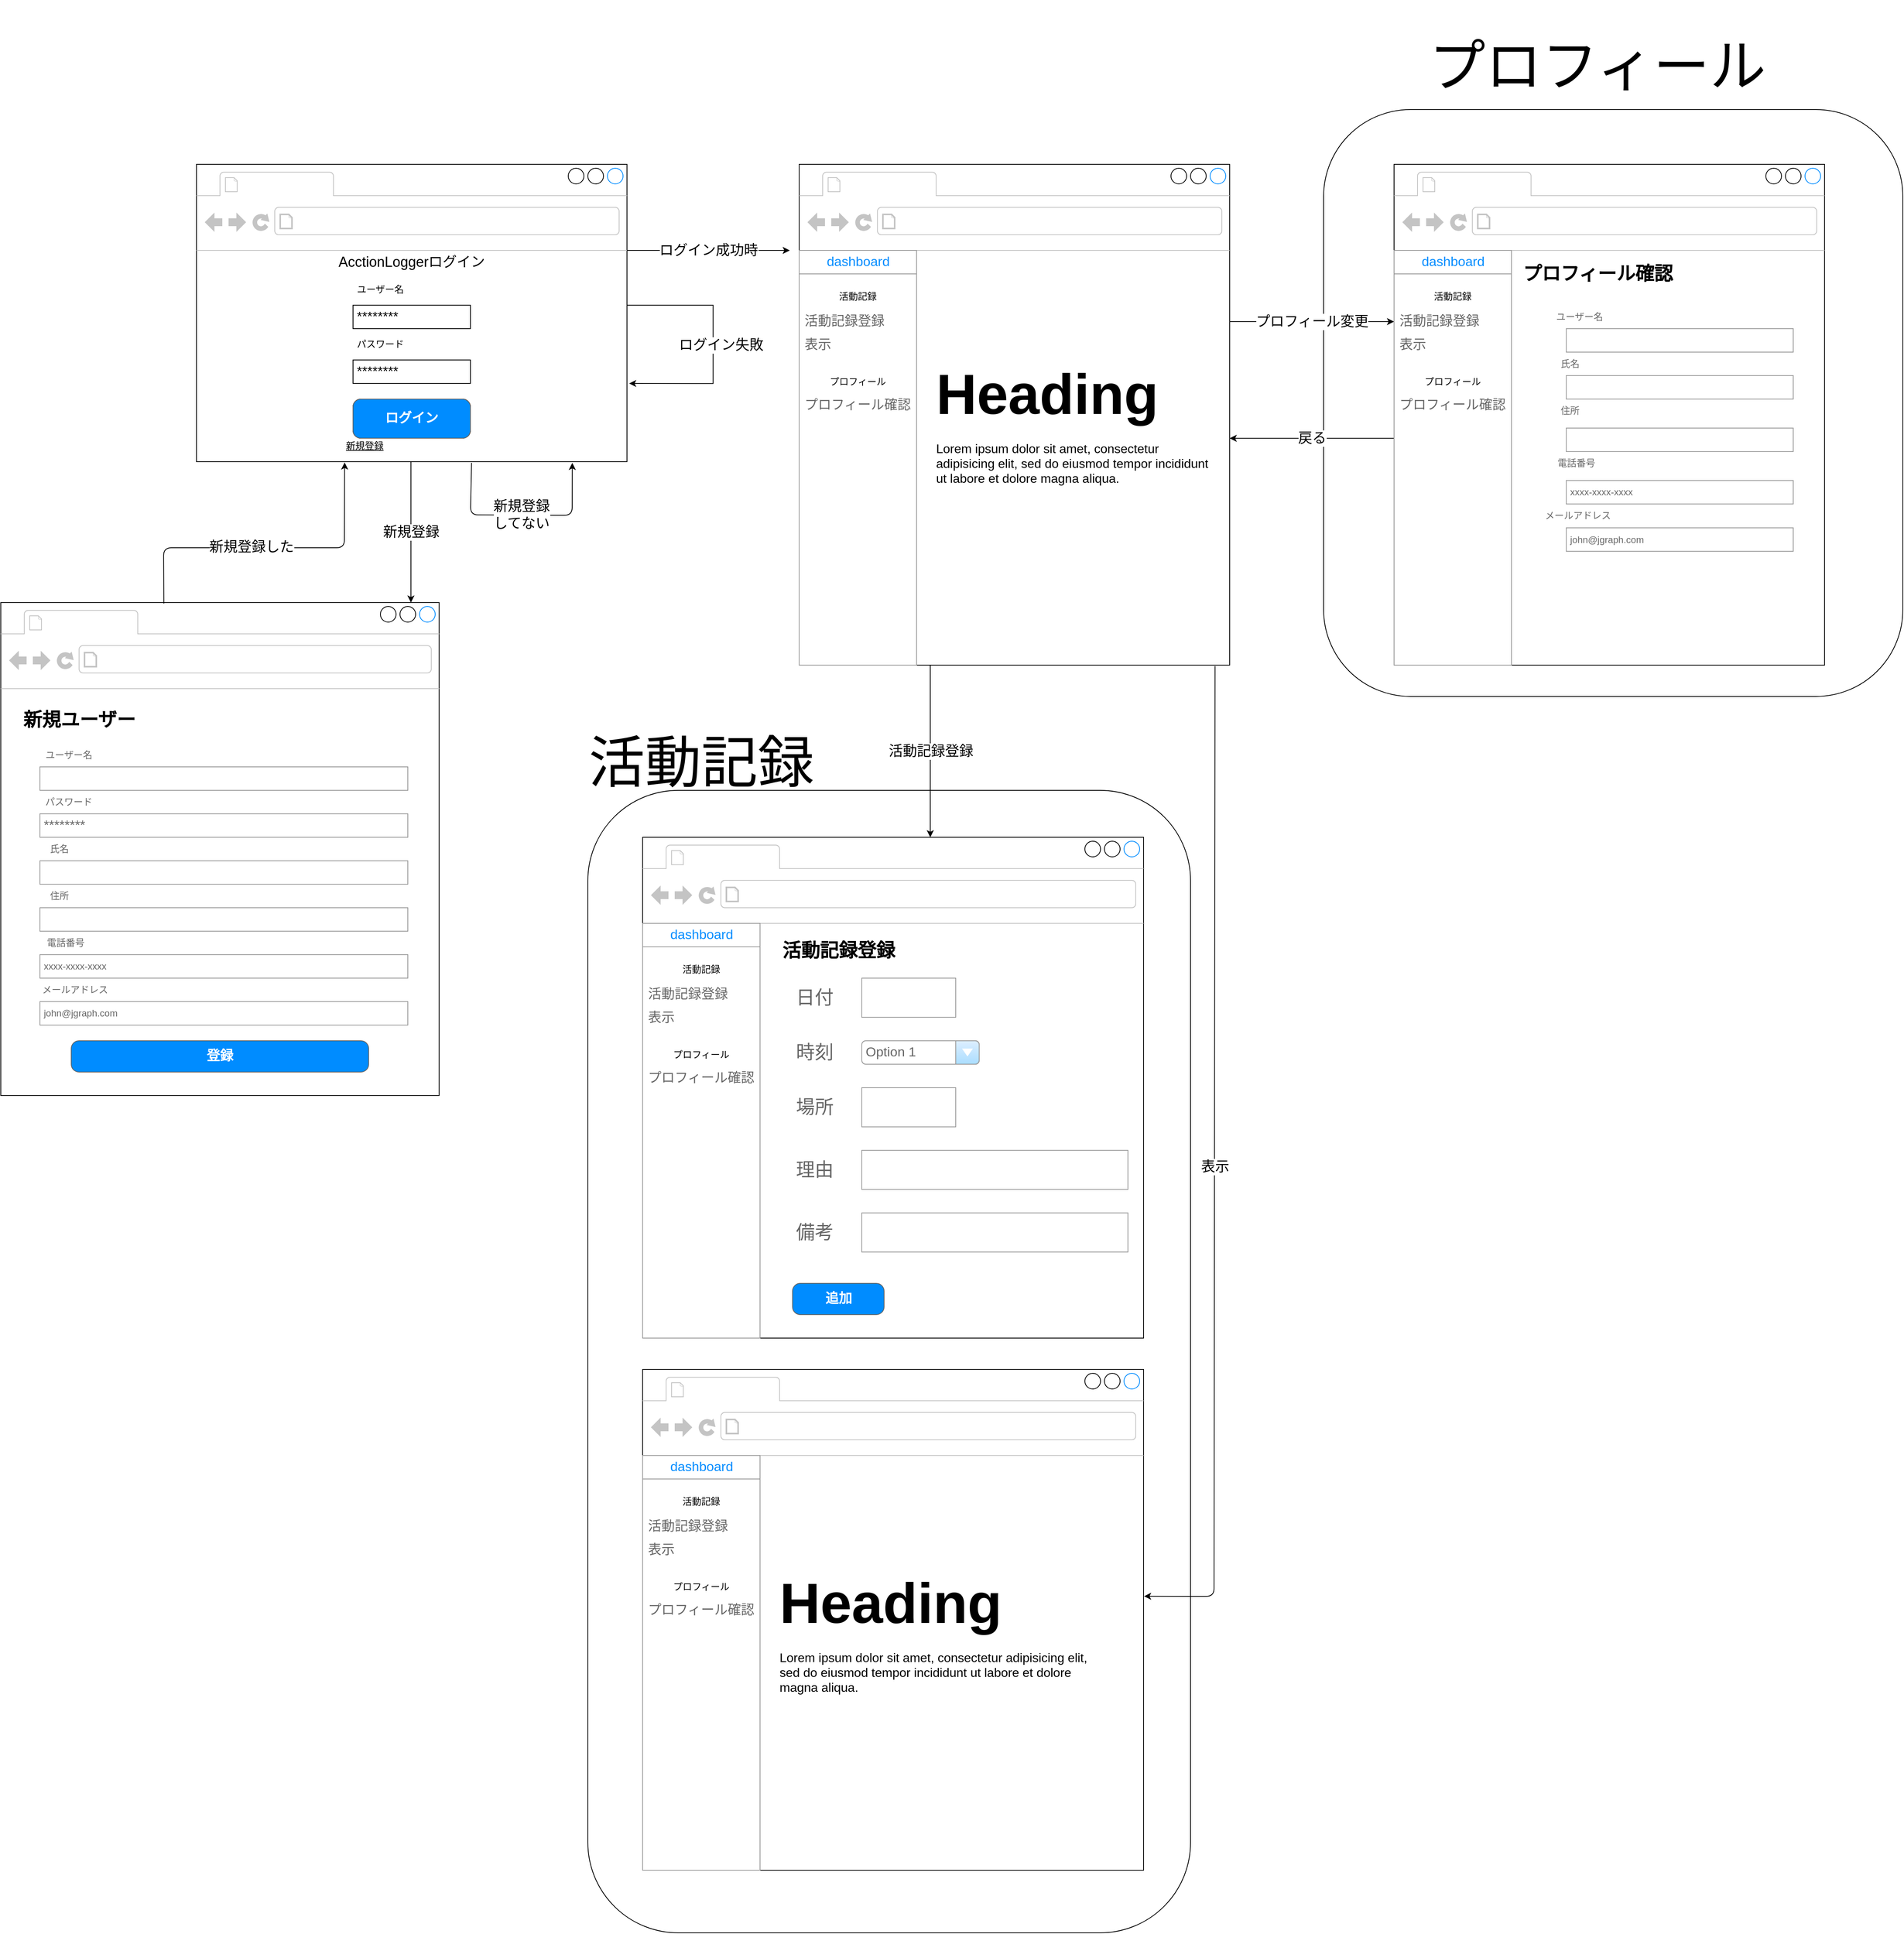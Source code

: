 <mxfile version="13.6.9" type="device"><diagram id="x3eK1OMOvbli5JIZGKi_" name="Page-1"><mxGraphModel dx="2674" dy="813" grid="1" gridSize="10" guides="1" tooltips="1" connect="1" arrows="1" fold="1" page="1" pageScale="1" pageWidth="827" pageHeight="1169" math="0" shadow="0"><root><mxCell id="0"/><mxCell id="1" parent="0"/><mxCell id="Q-TW7YHME8xBzZavbyVe-86" value="" style="rounded=1;whiteSpace=wrap;html=1;" parent="1" vertex="1"><mxGeometry x="510" y="1330" width="770" height="1460" as="geometry"/></mxCell><mxCell id="Q-TW7YHME8xBzZavbyVe-59" value="" style="rounded=1;whiteSpace=wrap;html=1;" parent="1" vertex="1"><mxGeometry x="1450" y="460" width="740" height="750" as="geometry"/></mxCell><mxCell id="ncfWxVMO03hE1Sule1yI-151" value="" style="strokeWidth=1;shadow=0;dashed=0;align=center;html=1;shape=mxgraph.mockup.containers.browserWindow;rSize=0;strokeColor2=#008cff;strokeColor3=#c4c4c4;mainText=,;recursiveResize=0;" parent="1" vertex="1"><mxGeometry x="780" y="530" width="550" height="640" as="geometry"/></mxCell><mxCell id="ncfWxVMO03hE1Sule1yI-46" style="edgeStyle=orthogonalEdgeStyle;rounded=0;orthogonalLoop=1;jettySize=auto;html=1;entryX=1.005;entryY=0.737;entryDx=0;entryDy=0;entryPerimeter=0;" parent="1" source="ncfWxVMO03hE1Sule1yI-26" target="ncfWxVMO03hE1Sule1yI-26" edge="1"><mxGeometry relative="1" as="geometry"><mxPoint x="580" y="810" as="targetPoint"/><Array as="points"><mxPoint x="670" y="710"/><mxPoint x="670" y="810"/></Array></mxGeometry></mxCell><mxCell id="ncfWxVMO03hE1Sule1yI-52" value="&lt;font style=&quot;font-size: 18px&quot;&gt;ログイン失敗&lt;/font&gt;" style="edgeLabel;html=1;align=center;verticalAlign=middle;resizable=0;points=[];" parent="ncfWxVMO03hE1Sule1yI-46" vertex="1" connectable="0"><mxGeometry x="-0.115" relative="1" as="geometry"><mxPoint x="10" y="20" as="offset"/></mxGeometry></mxCell><mxCell id="ncfWxVMO03hE1Sule1yI-26" value="" style="strokeWidth=1;shadow=0;dashed=0;align=center;html=1;shape=mxgraph.mockup.containers.browserWindow;rSize=0;strokeColor2=#008cff;strokeColor3=#c4c4c4;mainText=,;recursiveResize=0;" parent="1" vertex="1"><mxGeometry x="10" y="530" width="550" height="380" as="geometry"/></mxCell><mxCell id="ncfWxVMO03hE1Sule1yI-27" value="ログイン" style="strokeWidth=1;shadow=0;dashed=0;align=center;html=1;shape=mxgraph.mockup.buttons.button;mainText=;buttonStyle=round;fontSize=17;fontStyle=1;whiteSpace=wrap;" parent="ncfWxVMO03hE1Sule1yI-26" vertex="1"><mxGeometry x="200" y="300" width="150" height="50" as="geometry"/></mxCell><mxCell id="ncfWxVMO03hE1Sule1yI-28" value="********" style="strokeWidth=1;shadow=0;dashed=0;align=center;html=1;shape=mxgraph.mockup.forms.pwField;mainText=;align=left;fontSize=17;spacingLeft=3;" parent="ncfWxVMO03hE1Sule1yI-26" vertex="1"><mxGeometry x="200" y="250" width="150" height="30" as="geometry"/></mxCell><mxCell id="ncfWxVMO03hE1Sule1yI-29" value="********" style="strokeWidth=1;shadow=0;dashed=0;align=center;html=1;shape=mxgraph.mockup.forms.pwField;mainText=;align=left;fontSize=17;spacingLeft=3;" parent="ncfWxVMO03hE1Sule1yI-26" vertex="1"><mxGeometry x="200" y="180" width="150" height="30" as="geometry"/></mxCell><mxCell id="ncfWxVMO03hE1Sule1yI-30" value="ユーザー名" style="text;html=1;strokeColor=none;fillColor=none;align=center;verticalAlign=middle;whiteSpace=wrap;rounded=0;" parent="ncfWxVMO03hE1Sule1yI-26" vertex="1"><mxGeometry x="185" y="140" width="100" height="40" as="geometry"/></mxCell><mxCell id="ncfWxVMO03hE1Sule1yI-31" value="パスワード" style="text;html=1;strokeColor=none;fillColor=none;align=center;verticalAlign=middle;whiteSpace=wrap;rounded=0;" parent="ncfWxVMO03hE1Sule1yI-26" vertex="1"><mxGeometry x="190" y="220" width="90" height="20" as="geometry"/></mxCell><mxCell id="ncfWxVMO03hE1Sule1yI-32" value="&lt;span style=&quot;font-size: 18px&quot;&gt;AcctionLoggerログイン&lt;br&gt;&lt;/span&gt;" style="text;html=1;strokeColor=none;fillColor=none;align=center;verticalAlign=middle;whiteSpace=wrap;rounded=0;" parent="ncfWxVMO03hE1Sule1yI-26" vertex="1"><mxGeometry x="180" y="90" width="190" height="70" as="geometry"/></mxCell><UserObject label="新規登録" link="https://www.draw.io" id="ncfWxVMO03hE1Sule1yI-33"><mxCell style="text;html=1;strokeColor=none;fillColor=none;whiteSpace=wrap;align=center;verticalAlign=middle;fontStyle=4;" parent="ncfWxVMO03hE1Sule1yI-26" vertex="1"><mxGeometry x="185" y="340" width="60" height="40" as="geometry"/></mxCell></UserObject><mxCell id="ncfWxVMO03hE1Sule1yI-159" value="ログイン" style="strokeWidth=1;shadow=0;dashed=0;align=center;html=1;shape=mxgraph.mockup.buttons.button;strokeColor=#666666;fontColor=#ffffff;mainText=;buttonStyle=round;fontSize=17;fontStyle=1;fillColor=#008cff;whiteSpace=wrap;rounded=0;sketch=0;" parent="ncfWxVMO03hE1Sule1yI-26" vertex="1"><mxGeometry x="200" y="300" width="150" height="50" as="geometry"/></mxCell><mxCell id="ncfWxVMO03hE1Sule1yI-57" value="" style="endArrow=classic;html=1;" parent="1" edge="1"><mxGeometry relative="1" as="geometry"><mxPoint x="284" y="910" as="sourcePoint"/><mxPoint x="284" y="1090" as="targetPoint"/></mxGeometry></mxCell><mxCell id="ncfWxVMO03hE1Sule1yI-58" value="&lt;font style=&quot;font-size: 18px&quot;&gt;新規登録&lt;/font&gt;" style="edgeLabel;resizable=0;html=1;align=center;verticalAlign=middle;" parent="ncfWxVMO03hE1Sule1yI-57" connectable="0" vertex="1"><mxGeometry relative="1" as="geometry"/></mxCell><mxCell id="ncfWxVMO03hE1Sule1yI-59" value="&lt;span style=&quot;color: rgba(0 , 0 , 0 , 0) ; font-family: monospace ; font-size: 0px&quot;&gt;%3CmxGraphModel%3E%3Croot%3E%3CmxCell%20id%3D%220%22%2F%3E%3CmxCell%20id%3D%221%22%20parent%3D%220%22%2F%3E%3CmxCell%20id%3D%222%22%20value%3D%22%22%20style%3D%22strokeWidth%3D1%3Bshadow%3D0%3Bdashed%3D0%3Balign%3Dcenter%3Bhtml%3D1%3Bshape%3Dmxgraph.mockup.forms.rrect%3BfillColor%3D%23ffffff%3BrSize%3D0%3BfontColor%3D%23666666%3Balign%3Dleft%3BspacingLeft%3D3%3BstrokeColor%3D%23999999%3Brounded%3D0%3Bsketch%3D0%3B%22%20vertex%3D%221%22%20parent%3D%221%22%3E%3CmxGeometry%20x%3D%2270%22%20y%3D%221460%22%20width%3D%22470%22%20height%3D%2230%22%20as%3D%22geometry%22%2F%3E%3C%2FmxCell%3E%3C%2Froot%3E%3C%2FmxGraphModel%3E&lt;/span&gt;&lt;span style=&quot;color: rgba(0 , 0 , 0 , 0) ; font-family: monospace ; font-size: 0px&quot;&gt;%3CmxGraphModel%3E%3Croot%3E%3CmxCell%20id%3D%220%22%2F%3E%3CmxCell%20id%3D%221%22%20parent%3D%220%22%2F%3E%3CmxCell%20id%3D%222%22%20value%3D%22%22%20style%3D%22strokeWidth%3D1%3Bshadow%3D0%3Bdashed%3D0%3Balign%3Dcenter%3Bhtml%3D1%3Bshape%3Dmxgraph.mockup.forms.rrect%3BfillColor%3D%23ffffff%3BrSize%3D0%3BfontColor%3D%23666666%3Balign%3Dleft%3BspacingLeft%3D3%3BstrokeColor%3D%23999999%3Brounded%3D0%3Bsketch%3D0%3B%22%20vertex%3D%221%22%20parent%3D%221%22%3E%3CmxGeometry%20x%3D%2270%22%20y%3D%221460%22%20width%3D%22470%22%20height%3D%2230%22%20as%3D%22geometry%22%2F%3E%3C%2FmxCell%3E%3C%2Froot%3E%3C%2FmxGraphModel%3E&lt;/span&gt;" style="strokeWidth=1;shadow=0;dashed=0;align=center;html=1;shape=mxgraph.mockup.containers.browserWindow;rSize=0;strokeColor2=#008cff;strokeColor3=#c4c4c4;mainText=,;recursiveResize=0;" parent="1" vertex="1"><mxGeometry x="-240" y="1090" width="560" height="630" as="geometry"/></mxCell><mxCell id="ncfWxVMO03hE1Sule1yI-112" value="新規ユーザー" style="text;strokeColor=none;fillColor=none;html=1;fontSize=24;fontStyle=1;verticalAlign=middle;align=center;rounded=0;sketch=0;" parent="1" vertex="1"><mxGeometry x="-190" y="1220" width="100" height="40" as="geometry"/></mxCell><mxCell id="ncfWxVMO03hE1Sule1yI-113" value="氏名" style="strokeWidth=1;shadow=0;dashed=0;align=center;html=1;shape=mxgraph.mockup.forms.anchor;align=right;spacingRight=2;fontColor=#666666;rounded=0;sketch=0;" parent="1" vertex="1"><mxGeometry x="-230" y="1390" width="80" height="30" as="geometry"/></mxCell><mxCell id="ncfWxVMO03hE1Sule1yI-114" value="" style="strokeWidth=1;shadow=0;dashed=0;align=center;html=1;shape=mxgraph.mockup.forms.rrect;fillColor=#ffffff;rSize=0;fontColor=#666666;align=left;spacingLeft=3;strokeColor=#999999;rounded=0;sketch=0;" parent="1" vertex="1"><mxGeometry x="-190" y="1300" width="470" height="30" as="geometry"/></mxCell><mxCell id="ncfWxVMO03hE1Sule1yI-124" value="john@jgraph.com" style="strokeWidth=1;shadow=0;dashed=0;align=center;html=1;shape=mxgraph.mockup.forms.rrect;fillColor=#ffffff;rSize=0;fontColor=#666666;align=left;spacingLeft=3;strokeColor=#999999;rounded=0;sketch=0;" parent="1" vertex="1"><mxGeometry x="-190" y="1600" width="470" height="30" as="geometry"/></mxCell><mxCell id="ncfWxVMO03hE1Sule1yI-127" value="パスワード" style="strokeWidth=1;shadow=0;dashed=0;align=center;html=1;shape=mxgraph.mockup.forms.anchor;align=right;spacingRight=2;fontColor=#666666;rounded=0;sketch=0;" parent="1" vertex="1"><mxGeometry x="-200" y="1330" width="80" height="30" as="geometry"/></mxCell><mxCell id="ncfWxVMO03hE1Sule1yI-129" value="********" style="strokeWidth=1;shadow=0;dashed=0;align=center;html=1;shape=mxgraph.mockup.forms.pwField;strokeColor=#999999;mainText=;align=left;fontColor=#666666;fontSize=17;spacingLeft=3;rounded=0;sketch=0;" parent="1" vertex="1"><mxGeometry x="-190" y="1360" width="470" height="30" as="geometry"/></mxCell><mxCell id="ncfWxVMO03hE1Sule1yI-130" value="" style="strokeWidth=1;shadow=0;dashed=0;align=center;html=1;shape=mxgraph.mockup.forms.anchor;align=right;spacingRight=2;fontColor=#666666;rounded=0;sketch=0;" parent="1" vertex="1"><mxGeometry x="-210" y="1400" width="80" height="30" as="geometry"/></mxCell><mxCell id="ncfWxVMO03hE1Sule1yI-131" value="ユーザー名" style="strokeWidth=1;shadow=0;dashed=0;align=center;html=1;shape=mxgraph.mockup.forms.anchor;align=right;spacingRight=2;fontColor=#666666;rounded=0;sketch=0;" parent="1" vertex="1"><mxGeometry x="-200" y="1270" width="80" height="30" as="geometry"/></mxCell><mxCell id="ncfWxVMO03hE1Sule1yI-132" value="" style="strokeWidth=1;shadow=0;dashed=0;align=center;html=1;shape=mxgraph.mockup.forms.rrect;fillColor=#ffffff;rSize=0;fontColor=#666666;align=left;spacingLeft=3;strokeColor=#999999;rounded=0;sketch=0;" parent="1" vertex="1"><mxGeometry x="-190" y="1420" width="470" height="30" as="geometry"/></mxCell><mxCell id="ncfWxVMO03hE1Sule1yI-133" value="住所" style="strokeWidth=1;shadow=0;dashed=0;align=center;html=1;shape=mxgraph.mockup.forms.anchor;align=right;spacingRight=2;fontColor=#666666;rounded=0;sketch=0;" parent="1" vertex="1"><mxGeometry x="-230" y="1450" width="80" height="30" as="geometry"/></mxCell><mxCell id="ncfWxVMO03hE1Sule1yI-134" value="" style="strokeWidth=1;shadow=0;dashed=0;align=center;html=1;shape=mxgraph.mockup.forms.rrect;fillColor=#ffffff;rSize=0;fontColor=#666666;align=left;spacingLeft=3;strokeColor=#999999;rounded=0;sketch=0;" parent="1" vertex="1"><mxGeometry x="-190" y="1480" width="470" height="30" as="geometry"/></mxCell><mxCell id="ncfWxVMO03hE1Sule1yI-135" value="電話番号" style="strokeWidth=1;shadow=0;dashed=0;align=center;html=1;shape=mxgraph.mockup.forms.anchor;align=right;spacingRight=2;fontColor=#666666;rounded=0;sketch=0;" parent="1" vertex="1"><mxGeometry x="-210" y="1510" width="80" height="30" as="geometry"/></mxCell><mxCell id="ncfWxVMO03hE1Sule1yI-136" value="xxxx-xxxx-xxxx" style="strokeWidth=1;shadow=0;dashed=0;align=center;html=1;shape=mxgraph.mockup.forms.rrect;fillColor=#ffffff;rSize=0;fontColor=#666666;align=left;spacingLeft=3;strokeColor=#999999;rounded=0;sketch=0;" parent="1" vertex="1"><mxGeometry x="-190" y="1540" width="470" height="30" as="geometry"/></mxCell><mxCell id="ncfWxVMO03hE1Sule1yI-137" value="メールアドレス" style="strokeWidth=1;shadow=0;dashed=0;align=center;html=1;shape=mxgraph.mockup.forms.anchor;align=right;spacingRight=2;fontColor=#666666;rounded=0;sketch=0;" parent="1" vertex="1"><mxGeometry x="-180" y="1570" width="80" height="30" as="geometry"/></mxCell><mxCell id="ncfWxVMO03hE1Sule1yI-138" value="登録" style="strokeWidth=1;shadow=0;dashed=0;align=center;html=1;shape=mxgraph.mockup.buttons.button;strokeColor=#666666;fontColor=#ffffff;mainText=;buttonStyle=round;fontSize=17;fontStyle=1;fillColor=#008cff;whiteSpace=wrap;rounded=0;sketch=0;" parent="1" vertex="1"><mxGeometry x="-150" y="1650" width="380" height="40" as="geometry"/></mxCell><mxCell id="ncfWxVMO03hE1Sule1yI-139" value="" style="endArrow=classic;html=1;exitX=0.372;exitY=0.002;exitDx=0;exitDy=0;exitPerimeter=0;entryX=0.072;entryY=1.025;entryDx=0;entryDy=0;entryPerimeter=0;" parent="1" source="ncfWxVMO03hE1Sule1yI-59" target="ncfWxVMO03hE1Sule1yI-33" edge="1"><mxGeometry relative="1" as="geometry"><mxPoint x="210" y="1080" as="sourcePoint"/><mxPoint x="210" y="900" as="targetPoint"/><Array as="points"><mxPoint x="-32" y="1020"/><mxPoint x="199" y="1020"/></Array></mxGeometry></mxCell><mxCell id="ncfWxVMO03hE1Sule1yI-140" value="&lt;font style=&quot;font-size: 18px&quot;&gt;新規登録した&lt;/font&gt;" style="edgeLabel;resizable=0;html=1;align=center;verticalAlign=middle;" parent="ncfWxVMO03hE1Sule1yI-139" connectable="0" vertex="1"><mxGeometry relative="1" as="geometry"><mxPoint x="-22.45" y="-1" as="offset"/></mxGeometry></mxCell><mxCell id="ncfWxVMO03hE1Sule1yI-143" value="&lt;font style=&quot;font-size: 18px&quot;&gt;新規登録&lt;br&gt;してない&lt;/font&gt;" style="endArrow=classic;html=1;exitX=0.639;exitY=1.004;exitDx=0;exitDy=0;exitPerimeter=0;entryX=0.873;entryY=1.004;entryDx=0;entryDy=0;entryPerimeter=0;" parent="1" source="ncfWxVMO03hE1Sule1yI-26" target="ncfWxVMO03hE1Sule1yI-26" edge="1"><mxGeometry relative="1" as="geometry"><mxPoint x="350" y="940" as="sourcePoint"/><mxPoint x="490" y="930" as="targetPoint"/><Array as="points"><mxPoint x="360" y="978"/><mxPoint x="450" y="978.48"/><mxPoint x="490" y="978.48"/></Array></mxGeometry></mxCell><mxCell id="ncfWxVMO03hE1Sule1yI-149" value="" style="endArrow=classic;html=1;" parent="1" edge="1"><mxGeometry relative="1" as="geometry"><mxPoint x="560" y="640" as="sourcePoint"/><mxPoint x="768" y="640" as="targetPoint"/><Array as="points"><mxPoint x="650" y="640"/><mxPoint x="750" y="640"/></Array></mxGeometry></mxCell><mxCell id="ncfWxVMO03hE1Sule1yI-150" value="&lt;font style=&quot;font-size: 18px&quot;&gt;ログイン成功時&lt;/font&gt;" style="edgeLabel;resizable=0;html=1;align=center;verticalAlign=middle;" parent="ncfWxVMO03hE1Sule1yI-149" connectable="0" vertex="1"><mxGeometry relative="1" as="geometry"/></mxCell><mxCell id="OCHXOdeb3EdxnjWovITv-7" value="&lt;font style=&quot;font-size: 18px&quot;&gt;活動記録登録&lt;/font&gt;" style="endArrow=classic;html=1;" parent="1" edge="1"><mxGeometry relative="1" as="geometry"><mxPoint x="947.5" y="1170" as="sourcePoint"/><mxPoint x="947.5" y="1390" as="targetPoint"/></mxGeometry></mxCell><mxCell id="OCHXOdeb3EdxnjWovITv-10" value="&lt;span style=&quot;color: rgba(0 , 0 , 0 , 0) ; font-family: monospace ; font-size: 0px&quot;&gt;%3CmxGraphModel%3E%3Croot%3E%3CmxCell%20id%3D%220%22%2F%3E%3CmxCell%20id%3D%221%22%20parent%3D%220%22%2F%3E%3CmxCell%20id%3D%222%22%20value%3D%22%22%20style%3D%22strokeWidth%3D1%3Bshadow%3D0%3Bdashed%3D0%3Balign%3Dcenter%3Bhtml%3D1%3Bshape%3Dmxgraph.mockup.forms.rrect%3BfillColor%3D%23ffffff%3BrSize%3D0%3BfontColor%3D%23666666%3Balign%3Dleft%3BspacingLeft%3D3%3BstrokeColor%3D%23999999%3Brounded%3D0%3Bsketch%3D0%3B%22%20vertex%3D%221%22%20parent%3D%221%22%3E%3CmxGeometry%20x%3D%2270%22%20y%3D%221460%22%20width%3D%22470%22%20height%3D%2230%22%20as%3D%22geometry%22%2F%3E%3C%2FmxCell%3E%3C%2Froot%3E%3C%2FmxGraphModel%3E&lt;/span&gt;&lt;span style=&quot;color: rgba(0 , 0 , 0 , 0) ; font-family: monospace ; font-size: 0px&quot;&gt;%3CmxGraphModel%3E%3Croot%3E%3CmxCell%20id%3D%220%22%2F%3E%3CmxCell%20id%3D%221%22%20parent%3D%220%22%2F%3E%3CmxCell%20id%3D%222%22%20value%3D%22%22%20style%3D%22strokeWidth%3D1%3Bshadow%3D0%3Bdashed%3D0%3Balign%3Dcenter%3Bhtml%3D1%3Bshape%3Dmxgraph.mockup.forms.rrect%3BfillColor%3D%23ffffff%3BrSize%3D0%3BfontColor%3D%23666666%3Balign%3Dleft%3BspacingLeft%3D3%3BstrokeColor%3D%23999999%3Brounded%3D0%3Bsketch%3D0%3B%22%20vertex%3D%221%22%20parent%3D%221%22%3E%3CmxGeometry%20x%3D%2270%22%20y%3D%221460%22%20width%3D%22470%22%20height%3D%2230%22%20as%3D%22geometry%22%2F%3E%3C%2FmxCell%3E%3C%2Froot%3E%3C%2FmxGraphModel%3E&lt;/span&gt;" style="strokeWidth=1;shadow=0;dashed=0;align=center;html=1;shape=mxgraph.mockup.containers.browserWindow;rSize=0;strokeColor2=#008cff;strokeColor3=#c4c4c4;mainText=,;recursiveResize=0;" parent="1" vertex="1"><mxGeometry x="580" y="1390" width="640" height="640" as="geometry"/></mxCell><mxCell id="OCHXOdeb3EdxnjWovITv-11" value="活動記録登録" style="text;strokeColor=none;fillColor=none;html=1;fontSize=24;fontStyle=1;verticalAlign=middle;align=center;" parent="1" vertex="1"><mxGeometry x="780" y="1515" width="100" height="40" as="geometry"/></mxCell><mxCell id="OCHXOdeb3EdxnjWovITv-14" value="&lt;font style=&quot;font-size: 24px&quot;&gt;日付&lt;/font&gt;" style="strokeWidth=1;shadow=0;dashed=0;align=center;html=1;shape=mxgraph.mockup.forms.anchor;align=right;spacingRight=2;fontColor=#666666;rounded=0;sketch=0;" parent="1" vertex="1"><mxGeometry x="797" y="1570" width="30" height="50" as="geometry"/></mxCell><mxCell id="OCHXOdeb3EdxnjWovITv-15" value="" style="strokeWidth=1;shadow=0;dashed=0;align=center;html=1;shape=mxgraph.mockup.forms.rrect;fillColor=#ffffff;rSize=0;fontColor=#666666;align=left;spacingLeft=3;strokeColor=#999999;rounded=0;sketch=0;" parent="1" vertex="1"><mxGeometry x="860" y="1570" width="120" height="50" as="geometry"/></mxCell><mxCell id="OCHXOdeb3EdxnjWovITv-17" value="&lt;span style=&quot;font-size: 24px&quot;&gt;時刻&lt;/span&gt;" style="strokeWidth=1;shadow=0;dashed=0;align=center;html=1;shape=mxgraph.mockup.forms.anchor;align=right;spacingRight=2;fontColor=#666666;rounded=0;sketch=0;" parent="1" vertex="1"><mxGeometry x="797" y="1640" width="30" height="50" as="geometry"/></mxCell><mxCell id="OCHXOdeb3EdxnjWovITv-18" value="Option 1" style="strokeWidth=1;shadow=0;dashed=0;align=center;html=1;shape=mxgraph.mockup.forms.comboBox;strokeColor=#999999;fillColor=#ddeeff;align=left;fillColor2=#aaddff;mainText=;fontColor=#666666;fontSize=17;spacingLeft=3;" parent="1" vertex="1"><mxGeometry x="860" y="1650" width="150" height="30" as="geometry"/></mxCell><mxCell id="OCHXOdeb3EdxnjWovITv-19" value="&lt;span style=&quot;font-size: 24px&quot;&gt;場所&lt;/span&gt;" style="strokeWidth=1;shadow=0;dashed=0;align=center;html=1;shape=mxgraph.mockup.forms.anchor;align=right;spacingRight=2;fontColor=#666666;rounded=0;sketch=0;" parent="1" vertex="1"><mxGeometry x="797" y="1710" width="30" height="50" as="geometry"/></mxCell><mxCell id="OCHXOdeb3EdxnjWovITv-20" value="" style="strokeWidth=1;shadow=0;dashed=0;align=center;html=1;shape=mxgraph.mockup.forms.rrect;fillColor=#ffffff;rSize=0;fontColor=#666666;align=left;spacingLeft=3;strokeColor=#999999;rounded=0;sketch=0;" parent="1" vertex="1"><mxGeometry x="860" y="1710" width="120" height="50" as="geometry"/></mxCell><mxCell id="OCHXOdeb3EdxnjWovITv-21" value="&lt;span style=&quot;font-size: 24px&quot;&gt;理由&lt;/span&gt;" style="strokeWidth=1;shadow=0;dashed=0;align=center;html=1;shape=mxgraph.mockup.forms.anchor;align=right;spacingRight=2;fontColor=#666666;rounded=0;sketch=0;" parent="1" vertex="1"><mxGeometry x="797" y="1790" width="30" height="50" as="geometry"/></mxCell><mxCell id="OCHXOdeb3EdxnjWovITv-22" value="" style="strokeWidth=1;shadow=0;dashed=0;align=center;html=1;shape=mxgraph.mockup.forms.rrect;fillColor=#ffffff;rSize=0;fontColor=#666666;align=left;spacingLeft=3;strokeColor=#999999;rounded=0;sketch=0;" parent="1" vertex="1"><mxGeometry x="860" y="1790" width="340" height="50" as="geometry"/></mxCell><mxCell id="OCHXOdeb3EdxnjWovITv-23" value="&lt;span style=&quot;font-size: 24px&quot;&gt;備考&lt;/span&gt;" style="strokeWidth=1;shadow=0;dashed=0;align=center;html=1;shape=mxgraph.mockup.forms.anchor;align=right;spacingRight=2;fontColor=#666666;rounded=0;sketch=0;" parent="1" vertex="1"><mxGeometry x="797" y="1870" width="30" height="50" as="geometry"/></mxCell><mxCell id="OCHXOdeb3EdxnjWovITv-24" value="" style="strokeWidth=1;shadow=0;dashed=0;align=center;html=1;shape=mxgraph.mockup.forms.rrect;fillColor=#ffffff;rSize=0;fontColor=#666666;align=left;spacingLeft=3;strokeColor=#999999;rounded=0;sketch=0;" parent="1" vertex="1"><mxGeometry x="860" y="1870" width="340" height="50" as="geometry"/></mxCell><mxCell id="ncfWxVMO03hE1Sule1yI-165" value="" style="strokeWidth=1;shadow=0;dashed=0;align=center;html=1;shape=mxgraph.mockup.forms.rrect;rSize=0;strokeColor=#999999;fillColor=#ffffff;rounded=0;sketch=0;" parent="1" vertex="1"><mxGeometry x="580" y="1500" width="150" height="530" as="geometry"/></mxCell><mxCell id="ncfWxVMO03hE1Sule1yI-166" value="dashboard" style="strokeWidth=1;shadow=0;dashed=0;align=center;html=1;shape=mxgraph.mockup.forms.rrect;rSize=0;strokeColor=#999999;fontColor=#008cff;fontSize=17;fillColor=#ffffff;resizeWidth=1;" parent="ncfWxVMO03hE1Sule1yI-165" vertex="1"><mxGeometry width="150" height="30" relative="1" as="geometry"/></mxCell><mxCell id="ncfWxVMO03hE1Sule1yI-167" value="活動記録登録" style="strokeWidth=1;shadow=0;dashed=0;align=center;html=1;shape=mxgraph.mockup.forms.anchor;fontSize=17;fontColor=#666666;align=left;spacingLeft=5;resizeWidth=1;" parent="ncfWxVMO03hE1Sule1yI-165" vertex="1"><mxGeometry width="150" height="20" relative="1" as="geometry"><mxPoint y="81" as="offset"/></mxGeometry></mxCell><mxCell id="ncfWxVMO03hE1Sule1yI-168" value="表示" style="strokeWidth=1;shadow=0;dashed=0;align=center;html=1;shape=mxgraph.mockup.forms.anchor;fontSize=17;fontColor=#666666;align=left;spacingLeft=5;resizeWidth=1;" parent="ncfWxVMO03hE1Sule1yI-165" vertex="1"><mxGeometry width="150" height="20" relative="1" as="geometry"><mxPoint y="111" as="offset"/></mxGeometry></mxCell><mxCell id="ncfWxVMO03hE1Sule1yI-175" value="活動記録" style="text;html=1;strokeColor=none;fillColor=none;align=center;verticalAlign=middle;whiteSpace=wrap;rounded=0;sketch=0;" parent="ncfWxVMO03hE1Sule1yI-165" vertex="1"><mxGeometry y="51.002" width="150" height="16.061" as="geometry"/></mxCell><mxCell id="ncfWxVMO03hE1Sule1yI-178" value="プロフィール" style="text;html=1;strokeColor=none;fillColor=none;align=center;verticalAlign=middle;whiteSpace=wrap;rounded=0;sketch=0;" parent="ncfWxVMO03hE1Sule1yI-165" vertex="1"><mxGeometry y="159.998" width="150" height="16.061" as="geometry"/></mxCell><mxCell id="ncfWxVMO03hE1Sule1yI-181" value="プロフィール確認" style="strokeWidth=1;shadow=0;dashed=0;align=center;html=1;shape=mxgraph.mockup.forms.anchor;fontSize=17;fontColor=#666666;align=left;spacingLeft=5;resizeWidth=1;" parent="ncfWxVMO03hE1Sule1yI-165" vertex="1"><mxGeometry y="189.999" width="150" height="16.061" as="geometry"/></mxCell><mxCell id="OCHXOdeb3EdxnjWovITv-69" value="追加&lt;span style=&quot;color: rgba(0 , 0 , 0 , 0) ; font-family: monospace ; font-size: 0px ; font-weight: 400&quot;&gt;%3CmxGraphModel%3E%3Croot%3E%3CmxCell%20id%3D%220%22%2F%3E%3CmxCell%20id%3D%221%22%20parent%3D%220%22%2F%3E%3CmxCell%20id%3D%222%22%20value%3D%22%E7%99%BB%E9%8C%B2%22%20style%3D%22strokeWidth%3D1%3Bshadow%3D0%3Bdashed%3D0%3Balign%3Dcenter%3Bhtml%3D1%3Bshape%3Dmxgraph.mockup.buttons.button%3BstrokeColor%3D%23666666%3BfontColor%3D%23ffffff%3BmainText%3D%3BbuttonStyle%3Dround%3BfontSize%3D17%3BfontStyle%3D1%3BfillColor%3D%23008cff%3BwhiteSpace%3Dwrap%3Brounded%3D0%3Bsketch%3D0%3B%22%20vertex%3D%221%22%20parent%3D%221%22%3E%3CmxGeometry%20x%3D%22110%22%20y%3D%221630%22%20width%3D%22380%22%20height%3D%2240%22%20as%3D%22geometry%22%2F%3E%3C%2FmxCell%3E%3C%2Froot%3E%3C%2FmxGraphModel%3E&lt;/span&gt;" style="strokeWidth=1;shadow=0;dashed=0;align=center;html=1;shape=mxgraph.mockup.buttons.button;strokeColor=#666666;fontColor=#ffffff;mainText=;buttonStyle=round;fontSize=17;fontStyle=1;fillColor=#008cff;whiteSpace=wrap;rounded=0;sketch=0;" parent="1" vertex="1"><mxGeometry x="771.5" y="1960" width="117" height="40" as="geometry"/></mxCell><mxCell id="OCHXOdeb3EdxnjWovITv-70" value="" style="strokeWidth=1;shadow=0;dashed=0;align=center;html=1;shape=mxgraph.mockup.containers.browserWindow;rSize=0;strokeColor2=#008cff;strokeColor3=#c4c4c4;mainText=,;recursiveResize=0;" parent="1" vertex="1"><mxGeometry x="1540" y="530" width="550" height="640" as="geometry"/></mxCell><mxCell id="OCHXOdeb3EdxnjWovITv-94" value="" style="endArrow=classic;html=1;entryX=0;entryY=0.55;entryDx=0;entryDy=0;entryPerimeter=0;" parent="1" edge="1"><mxGeometry relative="1" as="geometry"><mxPoint x="1330" y="731" as="sourcePoint"/><mxPoint x="1540" y="731" as="targetPoint"/></mxGeometry></mxCell><mxCell id="OCHXOdeb3EdxnjWovITv-95" value="&lt;font style=&quot;font-size: 18px&quot;&gt;プロフィール変更&lt;/font&gt;" style="edgeLabel;resizable=0;html=1;align=center;verticalAlign=middle;" parent="OCHXOdeb3EdxnjWovITv-94" connectable="0" vertex="1"><mxGeometry relative="1" as="geometry"/></mxCell><mxCell id="OCHXOdeb3EdxnjWovITv-96" value="プロフィール確認" style="text;strokeColor=none;fillColor=none;html=1;fontSize=24;fontStyle=1;verticalAlign=middle;align=center;" parent="1" vertex="1"><mxGeometry x="1750" y="650" width="100" height="40" as="geometry"/></mxCell><mxCell id="OCHXOdeb3EdxnjWovITv-111" value="氏名" style="strokeWidth=1;shadow=0;dashed=0;align=center;html=1;shape=mxgraph.mockup.forms.anchor;align=right;spacingRight=2;fontColor=#666666;rounded=0;sketch=0;" parent="1" vertex="1"><mxGeometry x="1700" y="770" width="80" height="30" as="geometry"/></mxCell><mxCell id="OCHXOdeb3EdxnjWovITv-112" value="" style="strokeWidth=1;shadow=0;dashed=0;align=center;html=1;shape=mxgraph.mockup.forms.rrect;fillColor=#ffffff;rSize=0;fontColor=#666666;align=left;spacingLeft=3;strokeColor=#999999;rounded=0;sketch=0;" parent="1" vertex="1"><mxGeometry x="1760" y="740" width="290" height="30" as="geometry"/></mxCell><mxCell id="OCHXOdeb3EdxnjWovITv-113" value="john@jgraph.com" style="strokeWidth=1;shadow=0;dashed=0;align=center;html=1;shape=mxgraph.mockup.forms.rrect;fillColor=#ffffff;rSize=0;fontColor=#666666;align=left;spacingLeft=3;strokeColor=#999999;rounded=0;sketch=0;" parent="1" vertex="1"><mxGeometry x="1760" y="994.5" width="290" height="30" as="geometry"/></mxCell><mxCell id="OCHXOdeb3EdxnjWovITv-116" value="" style="strokeWidth=1;shadow=0;dashed=0;align=center;html=1;shape=mxgraph.mockup.forms.anchor;align=right;spacingRight=2;fontColor=#666666;rounded=0;sketch=0;" parent="1" vertex="1"><mxGeometry x="1720" y="840" width="80" height="30" as="geometry"/></mxCell><mxCell id="OCHXOdeb3EdxnjWovITv-117" value="ユーザー名" style="strokeWidth=1;shadow=0;dashed=0;align=center;html=1;shape=mxgraph.mockup.forms.anchor;align=right;spacingRight=2;fontColor=#666666;rounded=0;sketch=0;" parent="1" vertex="1"><mxGeometry x="1730" y="710" width="80" height="30" as="geometry"/></mxCell><mxCell id="OCHXOdeb3EdxnjWovITv-118" value="" style="strokeWidth=1;shadow=0;dashed=0;align=center;html=1;shape=mxgraph.mockup.forms.rrect;fillColor=#ffffff;rSize=0;fontColor=#666666;align=left;spacingLeft=3;strokeColor=#999999;rounded=0;sketch=0;" parent="1" vertex="1"><mxGeometry x="1760" y="800" width="290" height="30" as="geometry"/></mxCell><mxCell id="OCHXOdeb3EdxnjWovITv-119" value="住所" style="strokeWidth=1;shadow=0;dashed=0;align=center;html=1;shape=mxgraph.mockup.forms.anchor;align=right;spacingRight=2;fontColor=#666666;rounded=0;sketch=0;" parent="1" vertex="1"><mxGeometry x="1700" y="830" width="80" height="30" as="geometry"/></mxCell><mxCell id="OCHXOdeb3EdxnjWovITv-120" value="" style="strokeWidth=1;shadow=0;dashed=0;align=center;html=1;shape=mxgraph.mockup.forms.rrect;fillColor=#ffffff;rSize=0;fontColor=#666666;align=left;spacingLeft=3;strokeColor=#999999;rounded=0;sketch=0;" parent="1" vertex="1"><mxGeometry x="1760" y="867.06" width="290" height="30" as="geometry"/></mxCell><mxCell id="OCHXOdeb3EdxnjWovITv-121" value="電話番号" style="strokeWidth=1;shadow=0;dashed=0;align=center;html=1;shape=mxgraph.mockup.forms.anchor;align=right;spacingRight=2;fontColor=#666666;rounded=0;sketch=0;" parent="1" vertex="1"><mxGeometry x="1720" y="897.07" width="80" height="30" as="geometry"/></mxCell><mxCell id="OCHXOdeb3EdxnjWovITv-122" value="xxxx-xxxx-xxxx" style="strokeWidth=1;shadow=0;dashed=0;align=center;html=1;shape=mxgraph.mockup.forms.rrect;fillColor=#ffffff;rSize=0;fontColor=#666666;align=left;spacingLeft=3;strokeColor=#999999;rounded=0;sketch=0;" parent="1" vertex="1"><mxGeometry x="1760" y="934.03" width="290" height="30" as="geometry"/></mxCell><mxCell id="OCHXOdeb3EdxnjWovITv-123" value="メールアドレス" style="strokeWidth=1;shadow=0;dashed=0;align=center;html=1;shape=mxgraph.mockup.forms.anchor;align=right;spacingRight=2;fontColor=#666666;rounded=0;sketch=0;" parent="1" vertex="1"><mxGeometry x="1740" y="964.03" width="80" height="30" as="geometry"/></mxCell><mxCell id="Q-TW7YHME8xBzZavbyVe-38" value="&lt;h1&gt;&lt;font style=&quot;font-size: 72px&quot;&gt;Heading&lt;/font&gt;&lt;/h1&gt;&lt;p&gt;&lt;font size=&quot;3&quot;&gt;Lorem ipsum dolor sit amet, consectetur adipisicing elit, sed do eiusmod tempor incididunt ut labore et dolore magna aliqua.&lt;/font&gt;&lt;/p&gt;" style="text;html=1;strokeColor=none;fillColor=none;spacing=5;spacingTop=-20;whiteSpace=wrap;overflow=hidden;rounded=0;" parent="1" vertex="1"><mxGeometry x="950" y="774.5" width="360" height="250" as="geometry"/></mxCell><mxCell id="Q-TW7YHME8xBzZavbyVe-56" value="" style="endArrow=classic;html=1;entryX=1;entryY=0.547;entryDx=0;entryDy=0;entryPerimeter=0;exitX=0;exitY=0.627;exitDx=0;exitDy=0;exitPerimeter=0;" parent="1" target="ncfWxVMO03hE1Sule1yI-151" edge="1"><mxGeometry relative="1" as="geometry"><mxPoint x="1540" y="880.075" as="sourcePoint"/><mxPoint x="1670" y="880" as="targetPoint"/></mxGeometry></mxCell><mxCell id="Q-TW7YHME8xBzZavbyVe-57" value="&lt;font style=&quot;font-size: 18px&quot;&gt;戻る&lt;/font&gt;" style="edgeLabel;resizable=0;html=1;align=center;verticalAlign=middle;" parent="Q-TW7YHME8xBzZavbyVe-56" connectable="0" vertex="1"><mxGeometry relative="1" as="geometry"/></mxCell><mxCell id="Q-TW7YHME8xBzZavbyVe-60" value="&lt;span style=&quot;font-size: 72px&quot;&gt;プロフィール&lt;/span&gt;" style="text;html=1;strokeColor=none;fillColor=none;align=center;verticalAlign=middle;whiteSpace=wrap;rounded=0;" parent="1" vertex="1"><mxGeometry x="1560" y="320" width="480" height="170" as="geometry"/></mxCell><mxCell id="Q-TW7YHME8xBzZavbyVe-65" value="&lt;span style=&quot;color: rgba(0 , 0 , 0 , 0) ; font-family: monospace ; font-size: 0px&quot;&gt;%3CmxGraphModel%3E%3Croot%3E%3CmxCell%20id%3D%220%22%2F%3E%3CmxCell%20id%3D%221%22%20parent%3D%220%22%2F%3E%3CmxCell%20id%3D%222%22%20value%3D%22%22%20style%3D%22strokeWidth%3D1%3Bshadow%3D0%3Bdashed%3D0%3Balign%3Dcenter%3Bhtml%3D1%3Bshape%3Dmxgraph.mockup.forms.rrect%3BfillColor%3D%23ffffff%3BrSize%3D0%3BfontColor%3D%23666666%3Balign%3Dleft%3BspacingLeft%3D3%3BstrokeColor%3D%23999999%3Brounded%3D0%3Bsketch%3D0%3B%22%20vertex%3D%221%22%20parent%3D%221%22%3E%3CmxGeometry%20x%3D%2270%22%20y%3D%221460%22%20width%3D%22470%22%20height%3D%2230%22%20as%3D%22geometry%22%2F%3E%3C%2FmxCell%3E%3C%2Froot%3E%3C%2FmxGraphModel%3E&lt;/span&gt;&lt;span style=&quot;color: rgba(0 , 0 , 0 , 0) ; font-family: monospace ; font-size: 0px&quot;&gt;%3CmxGraphModel%3E%3Croot%3E%3CmxCell%20id%3D%220%22%2F%3E%3CmxCell%20id%3D%221%22%20parent%3D%220%22%2F%3E%3CmxCell%20id%3D%222%22%20value%3D%22%22%20style%3D%22strokeWidth%3D1%3Bshadow%3D0%3Bdashed%3D0%3Balign%3Dcenter%3Bhtml%3D1%3Bshape%3Dmxgraph.mockup.forms.rrect%3BfillColor%3D%23ffffff%3BrSize%3D0%3BfontColor%3D%23666666%3Balign%3Dleft%3BspacingLeft%3D3%3BstrokeColor%3D%23999999%3Brounded%3D0%3Bsketch%3D0%3B%22%20vertex%3D%221%22%20parent%3D%221%22%3E%3CmxGeometry%20x%3D%2270%22%20y%3D%221460%22%20width%3D%22470%22%20height%3D%2230%22%20as%3D%22geometry%22%2F%3E%3C%2FmxCell%3E%3C%2Froot%3E%3C%2FmxGraphModel%3E&lt;/span&gt;" style="strokeWidth=1;shadow=0;dashed=0;align=center;html=1;shape=mxgraph.mockup.containers.browserWindow;rSize=0;strokeColor2=#008cff;strokeColor3=#c4c4c4;mainText=,;recursiveResize=0;" parent="1" vertex="1"><mxGeometry x="580" y="2070" width="640" height="640" as="geometry"/></mxCell><mxCell id="Q-TW7YHME8xBzZavbyVe-85" value="&lt;h1&gt;&lt;font style=&quot;font-size: 72px&quot;&gt;Heading&lt;/font&gt;&lt;/h1&gt;&lt;p&gt;&lt;font size=&quot;3&quot;&gt;Lorem ipsum dolor sit amet, consectetur adipisicing elit, sed do eiusmod tempor incididunt ut labore et dolore magna aliqua.&lt;/font&gt;&lt;/p&gt;" style="text;html=1;strokeColor=none;fillColor=none;spacing=5;spacingTop=-20;whiteSpace=wrap;overflow=hidden;rounded=0;" parent="1" vertex="1"><mxGeometry x="750" y="2320" width="430" height="370" as="geometry"/></mxCell><mxCell id="Q-TW7YHME8xBzZavbyVe-88" value="&lt;font style=&quot;font-size: 72px&quot;&gt;活動記録&lt;/font&gt;" style="text;html=1;strokeColor=none;fillColor=none;align=center;verticalAlign=middle;whiteSpace=wrap;rounded=0;" parent="1" vertex="1"><mxGeometry x="480" y="1250" width="350" height="90" as="geometry"/></mxCell><mxCell id="Q-TW7YHME8xBzZavbyVe-106" value="" style="endArrow=classic;html=1;entryX=1.001;entryY=0.453;entryDx=0;entryDy=0;entryPerimeter=0;exitX=0.966;exitY=1.002;exitDx=0;exitDy=0;exitPerimeter=0;" parent="1" source="ncfWxVMO03hE1Sule1yI-151" target="Q-TW7YHME8xBzZavbyVe-65" edge="1"><mxGeometry relative="1" as="geometry"><mxPoint x="1320" y="1160" as="sourcePoint"/><mxPoint x="1320" y="2591.667" as="targetPoint"/><Array as="points"><mxPoint x="1310" y="2360"/></Array></mxGeometry></mxCell><mxCell id="Q-TW7YHME8xBzZavbyVe-107" value="&lt;font style=&quot;font-size: 18px&quot;&gt;表示&lt;/font&gt;" style="edgeLabel;resizable=0;html=1;align=center;verticalAlign=middle;" parent="Q-TW7YHME8xBzZavbyVe-106" connectable="0" vertex="1"><mxGeometry relative="1" as="geometry"/></mxCell><mxCell id="oPvsQd6W1mU1ZdgQt5SW-5" value="" style="strokeWidth=1;shadow=0;dashed=0;align=center;html=1;shape=mxgraph.mockup.forms.rrect;rSize=0;strokeColor=#999999;fillColor=#ffffff;rounded=0;sketch=0;" vertex="1" parent="1"><mxGeometry x="580" y="2180" width="150" height="530" as="geometry"/></mxCell><mxCell id="oPvsQd6W1mU1ZdgQt5SW-6" value="dashboard" style="strokeWidth=1;shadow=0;dashed=0;align=center;html=1;shape=mxgraph.mockup.forms.rrect;rSize=0;strokeColor=#999999;fontColor=#008cff;fontSize=17;fillColor=#ffffff;resizeWidth=1;" vertex="1" parent="oPvsQd6W1mU1ZdgQt5SW-5"><mxGeometry width="150" height="30" relative="1" as="geometry"/></mxCell><mxCell id="oPvsQd6W1mU1ZdgQt5SW-7" value="活動記録登録" style="strokeWidth=1;shadow=0;dashed=0;align=center;html=1;shape=mxgraph.mockup.forms.anchor;fontSize=17;fontColor=#666666;align=left;spacingLeft=5;resizeWidth=1;" vertex="1" parent="oPvsQd6W1mU1ZdgQt5SW-5"><mxGeometry width="150" height="20" relative="1" as="geometry"><mxPoint y="81" as="offset"/></mxGeometry></mxCell><mxCell id="oPvsQd6W1mU1ZdgQt5SW-8" value="表示" style="strokeWidth=1;shadow=0;dashed=0;align=center;html=1;shape=mxgraph.mockup.forms.anchor;fontSize=17;fontColor=#666666;align=left;spacingLeft=5;resizeWidth=1;" vertex="1" parent="oPvsQd6W1mU1ZdgQt5SW-5"><mxGeometry width="150" height="20" relative="1" as="geometry"><mxPoint y="111" as="offset"/></mxGeometry></mxCell><mxCell id="oPvsQd6W1mU1ZdgQt5SW-9" value="活動記録" style="text;html=1;strokeColor=none;fillColor=none;align=center;verticalAlign=middle;whiteSpace=wrap;rounded=0;sketch=0;" vertex="1" parent="oPvsQd6W1mU1ZdgQt5SW-5"><mxGeometry y="51.002" width="150" height="16.061" as="geometry"/></mxCell><mxCell id="oPvsQd6W1mU1ZdgQt5SW-10" value="プロフィール" style="text;html=1;strokeColor=none;fillColor=none;align=center;verticalAlign=middle;whiteSpace=wrap;rounded=0;sketch=0;" vertex="1" parent="oPvsQd6W1mU1ZdgQt5SW-5"><mxGeometry y="159.998" width="150" height="16.061" as="geometry"/></mxCell><mxCell id="oPvsQd6W1mU1ZdgQt5SW-11" value="プロフィール確認" style="strokeWidth=1;shadow=0;dashed=0;align=center;html=1;shape=mxgraph.mockup.forms.anchor;fontSize=17;fontColor=#666666;align=left;spacingLeft=5;resizeWidth=1;" vertex="1" parent="oPvsQd6W1mU1ZdgQt5SW-5"><mxGeometry y="189.999" width="150" height="16.061" as="geometry"/></mxCell><mxCell id="oPvsQd6W1mU1ZdgQt5SW-13" value="" style="strokeWidth=1;shadow=0;dashed=0;align=center;html=1;shape=mxgraph.mockup.forms.rrect;rSize=0;strokeColor=#999999;fillColor=#ffffff;rounded=0;sketch=0;" vertex="1" parent="1"><mxGeometry x="1540" y="640" width="150" height="530" as="geometry"/></mxCell><mxCell id="oPvsQd6W1mU1ZdgQt5SW-14" value="dashboard" style="strokeWidth=1;shadow=0;dashed=0;align=center;html=1;shape=mxgraph.mockup.forms.rrect;rSize=0;strokeColor=#999999;fontColor=#008cff;fontSize=17;fillColor=#ffffff;resizeWidth=1;" vertex="1" parent="oPvsQd6W1mU1ZdgQt5SW-13"><mxGeometry width="150" height="30" relative="1" as="geometry"/></mxCell><mxCell id="oPvsQd6W1mU1ZdgQt5SW-15" value="活動記録登録" style="strokeWidth=1;shadow=0;dashed=0;align=center;html=1;shape=mxgraph.mockup.forms.anchor;fontSize=17;fontColor=#666666;align=left;spacingLeft=5;resizeWidth=1;" vertex="1" parent="oPvsQd6W1mU1ZdgQt5SW-13"><mxGeometry width="150" height="20" relative="1" as="geometry"><mxPoint y="81" as="offset"/></mxGeometry></mxCell><mxCell id="oPvsQd6W1mU1ZdgQt5SW-16" value="表示" style="strokeWidth=1;shadow=0;dashed=0;align=center;html=1;shape=mxgraph.mockup.forms.anchor;fontSize=17;fontColor=#666666;align=left;spacingLeft=5;resizeWidth=1;" vertex="1" parent="oPvsQd6W1mU1ZdgQt5SW-13"><mxGeometry width="150" height="20" relative="1" as="geometry"><mxPoint y="111" as="offset"/></mxGeometry></mxCell><mxCell id="oPvsQd6W1mU1ZdgQt5SW-17" value="活動記録" style="text;html=1;strokeColor=none;fillColor=none;align=center;verticalAlign=middle;whiteSpace=wrap;rounded=0;sketch=0;" vertex="1" parent="oPvsQd6W1mU1ZdgQt5SW-13"><mxGeometry y="51.002" width="150" height="16.061" as="geometry"/></mxCell><mxCell id="oPvsQd6W1mU1ZdgQt5SW-18" value="プロフィール" style="text;html=1;strokeColor=none;fillColor=none;align=center;verticalAlign=middle;whiteSpace=wrap;rounded=0;sketch=0;" vertex="1" parent="oPvsQd6W1mU1ZdgQt5SW-13"><mxGeometry y="159.998" width="150" height="16.061" as="geometry"/></mxCell><mxCell id="oPvsQd6W1mU1ZdgQt5SW-19" value="プロフィール確認" style="strokeWidth=1;shadow=0;dashed=0;align=center;html=1;shape=mxgraph.mockup.forms.anchor;fontSize=17;fontColor=#666666;align=left;spacingLeft=5;resizeWidth=1;" vertex="1" parent="oPvsQd6W1mU1ZdgQt5SW-13"><mxGeometry y="189.999" width="150" height="16.061" as="geometry"/></mxCell><mxCell id="oPvsQd6W1mU1ZdgQt5SW-20" value="" style="strokeWidth=1;shadow=0;dashed=0;align=center;html=1;shape=mxgraph.mockup.forms.rrect;rSize=0;strokeColor=#999999;fillColor=#ffffff;rounded=0;sketch=0;" vertex="1" parent="1"><mxGeometry x="780" y="640" width="150" height="530" as="geometry"/></mxCell><mxCell id="oPvsQd6W1mU1ZdgQt5SW-21" value="dashboard" style="strokeWidth=1;shadow=0;dashed=0;align=center;html=1;shape=mxgraph.mockup.forms.rrect;rSize=0;strokeColor=#999999;fontColor=#008cff;fontSize=17;fillColor=#ffffff;resizeWidth=1;" vertex="1" parent="oPvsQd6W1mU1ZdgQt5SW-20"><mxGeometry width="150" height="30" relative="1" as="geometry"/></mxCell><mxCell id="oPvsQd6W1mU1ZdgQt5SW-22" value="活動記録登録" style="strokeWidth=1;shadow=0;dashed=0;align=center;html=1;shape=mxgraph.mockup.forms.anchor;fontSize=17;fontColor=#666666;align=left;spacingLeft=5;resizeWidth=1;" vertex="1" parent="oPvsQd6W1mU1ZdgQt5SW-20"><mxGeometry width="150" height="20" relative="1" as="geometry"><mxPoint y="81" as="offset"/></mxGeometry></mxCell><mxCell id="oPvsQd6W1mU1ZdgQt5SW-23" value="表示" style="strokeWidth=1;shadow=0;dashed=0;align=center;html=1;shape=mxgraph.mockup.forms.anchor;fontSize=17;fontColor=#666666;align=left;spacingLeft=5;resizeWidth=1;" vertex="1" parent="oPvsQd6W1mU1ZdgQt5SW-20"><mxGeometry width="150" height="20" relative="1" as="geometry"><mxPoint y="111" as="offset"/></mxGeometry></mxCell><mxCell id="oPvsQd6W1mU1ZdgQt5SW-24" value="活動記録" style="text;html=1;strokeColor=none;fillColor=none;align=center;verticalAlign=middle;whiteSpace=wrap;rounded=0;sketch=0;" vertex="1" parent="oPvsQd6W1mU1ZdgQt5SW-20"><mxGeometry y="51.002" width="150" height="16.061" as="geometry"/></mxCell><mxCell id="oPvsQd6W1mU1ZdgQt5SW-25" value="プロフィール" style="text;html=1;strokeColor=none;fillColor=none;align=center;verticalAlign=middle;whiteSpace=wrap;rounded=0;sketch=0;" vertex="1" parent="oPvsQd6W1mU1ZdgQt5SW-20"><mxGeometry y="159.998" width="150" height="16.061" as="geometry"/></mxCell><mxCell id="oPvsQd6W1mU1ZdgQt5SW-26" value="プロフィール確認" style="strokeWidth=1;shadow=0;dashed=0;align=center;html=1;shape=mxgraph.mockup.forms.anchor;fontSize=17;fontColor=#666666;align=left;spacingLeft=5;resizeWidth=1;" vertex="1" parent="oPvsQd6W1mU1ZdgQt5SW-20"><mxGeometry y="189.999" width="150" height="16.061" as="geometry"/></mxCell></root></mxGraphModel></diagram></mxfile>